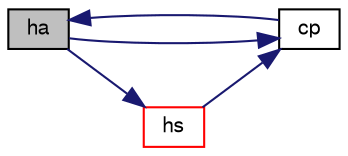 digraph "ha"
{
  bgcolor="transparent";
  edge [fontname="FreeSans",fontsize="10",labelfontname="FreeSans",labelfontsize="10"];
  node [fontname="FreeSans",fontsize="10",shape=record];
  rankdir="LR";
  Node160 [label="ha",height=0.2,width=0.4,color="black", fillcolor="grey75", style="filled", fontcolor="black"];
  Node160 -> Node161 [color="midnightblue",fontsize="10",style="solid",fontname="FreeSans"];
  Node161 [label="cp",height=0.2,width=0.4,color="black",URL="$a30362.html#a68cc4116ee1e7f03181ae4ec51672064",tooltip="Heat capacity at constant pressure [J/(kmol K)]. "];
  Node161 -> Node160 [color="midnightblue",fontsize="10",style="solid",fontname="FreeSans"];
  Node160 -> Node162 [color="midnightblue",fontsize="10",style="solid",fontname="FreeSans"];
  Node162 [label="hs",height=0.2,width=0.4,color="red",URL="$a30362.html#af7e93c786c1bd6230616e0c98e58a977",tooltip="Sensible Enthalpy [J/kmol]. "];
  Node162 -> Node161 [color="midnightblue",fontsize="10",style="solid",fontname="FreeSans"];
}
